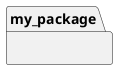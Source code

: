 {
  "sha1": "tul6wgpzjn34s8doognhtxhsnh4jpzy",
  "insertion": {
    "when": "2024-06-04T17:28:46.792Z",
    "user": "plantuml@gmail.com"
  }
}
@startuml
package my_package{
    together {
    }
}
@enduml
